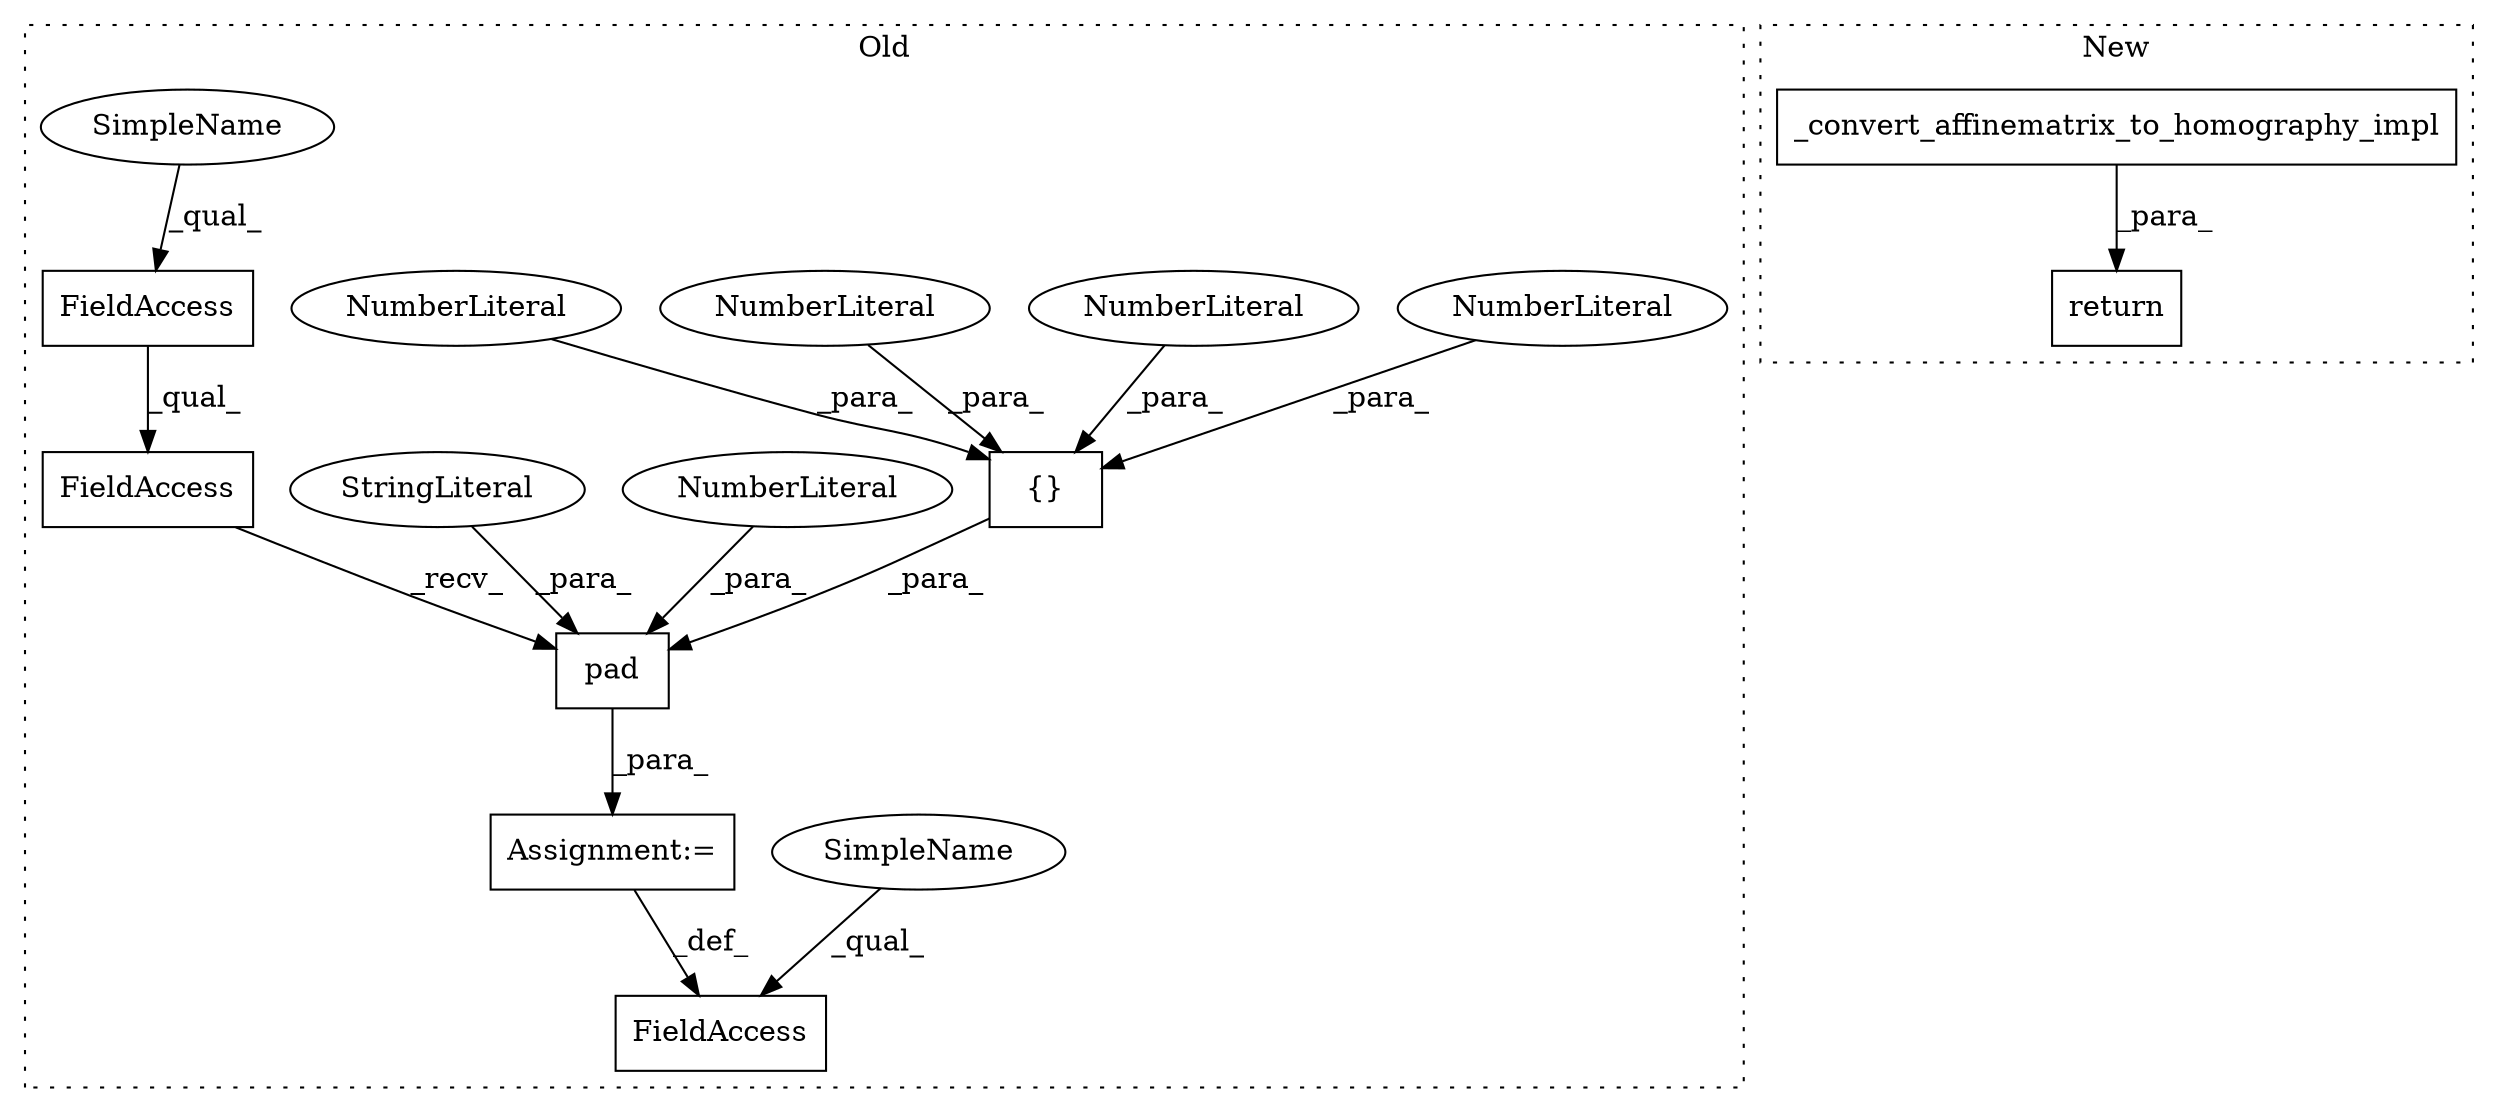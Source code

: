 digraph G {
subgraph cluster0 {
1 [label="{}" a="4" s="2869,2877" l="1,1" shape="box"];
3 [label="NumberLiteral" a="34" s="2872" l="1" shape="ellipse"];
4 [label="NumberLiteral" a="34" s="2874" l="1" shape="ellipse"];
5 [label="NumberLiteral" a="34" s="2876" l="1" shape="ellipse"];
6 [label="NumberLiteral" a="34" s="2870" l="1" shape="ellipse"];
7 [label="pad" a="32" s="2854,2893" l="4,1" shape="box"];
8 [label="NumberLiteral" a="34" s="2890" l="3" shape="ellipse"];
9 [label="FieldAccess" a="22" s="2821" l="12" shape="box"];
10 [label="FieldAccess" a="22" s="2834" l="8" shape="box"];
11 [label="FieldAccess" a="22" s="2834" l="19" shape="box"];
12 [label="StringLiteral" a="45" s="2879" l="10" shape="ellipse"];
13 [label="Assignment:=" a="7" s="2833" l="1" shape="box"];
15 [label="SimpleName" a="42" s="2821" l="5" shape="ellipse"];
16 [label="SimpleName" a="42" s="2834" l="5" shape="ellipse"];
label = "Old";
style="dotted";
}
subgraph cluster1 {
2 [label="_convert_affinematrix_to_homography_impl" a="32" s="3058,3100" l="41,1" shape="box"];
14 [label="return" a="41" s="3051" l="7" shape="box"];
label = "New";
style="dotted";
}
1 -> 7 [label="_para_"];
2 -> 14 [label="_para_"];
3 -> 1 [label="_para_"];
4 -> 1 [label="_para_"];
5 -> 1 [label="_para_"];
6 -> 1 [label="_para_"];
7 -> 13 [label="_para_"];
8 -> 7 [label="_para_"];
10 -> 11 [label="_qual_"];
11 -> 7 [label="_recv_"];
12 -> 7 [label="_para_"];
13 -> 9 [label="_def_"];
15 -> 9 [label="_qual_"];
16 -> 10 [label="_qual_"];
}